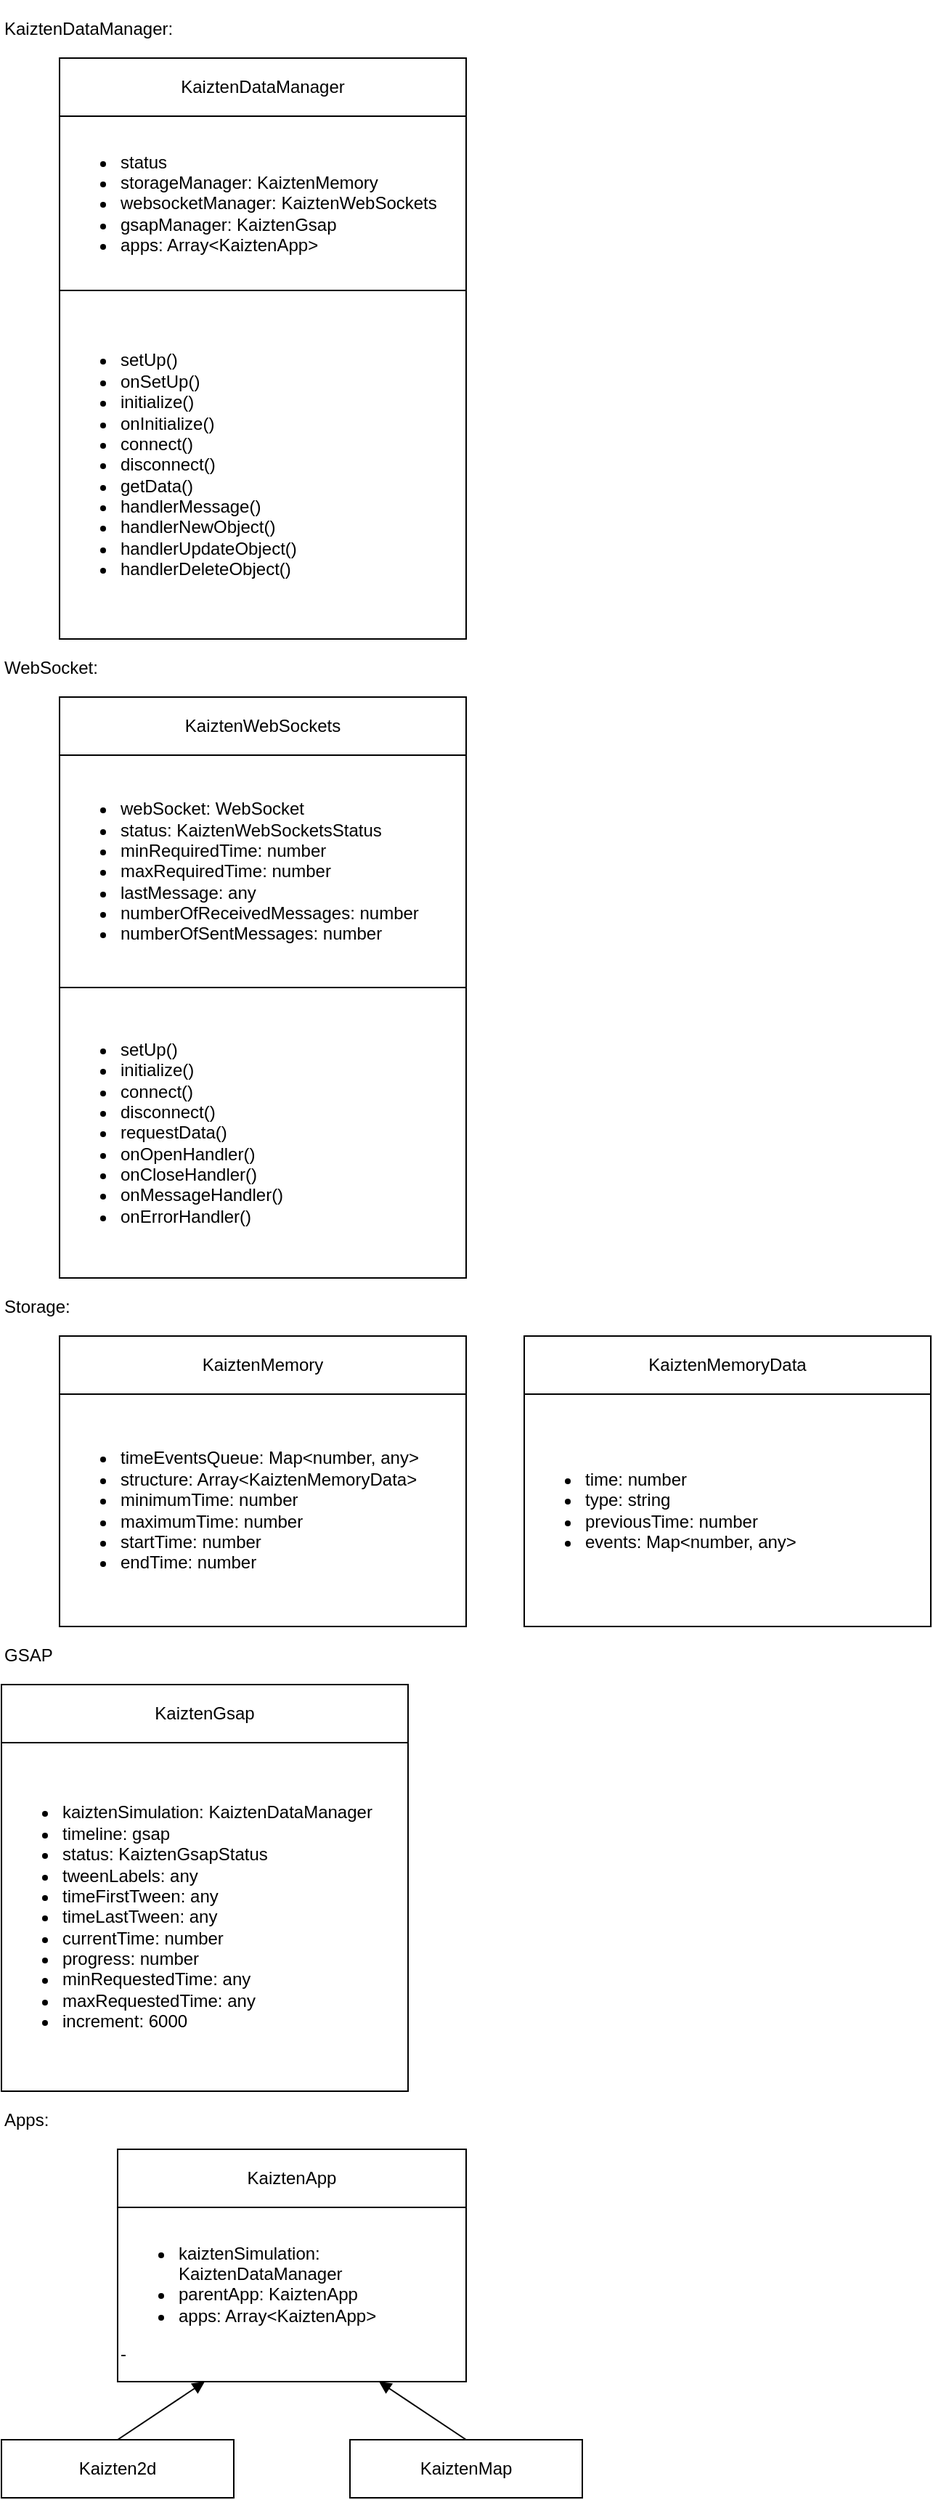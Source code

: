 <mxfile>
    <diagram name="classes" id="T04jiVfKLJ1x2FZM-1_Q">
        <mxGraphModel dx="733" dy="1458" grid="1" gridSize="10" guides="1" tooltips="1" connect="1" arrows="1" fold="1" page="1" pageScale="1" pageWidth="1100" pageHeight="850" math="0" shadow="0">
            <root>
                <mxCell id="FZ2FZ6DYbbDXQQriU7j4-0"/>
                <mxCell id="FZ2FZ6DYbbDXQQriU7j4-1" value="Main" style="" parent="FZ2FZ6DYbbDXQQriU7j4-0"/>
                <mxCell id="oTSn3qhex7sNqdMPgVfe-0" value="&lt;ul&gt;&lt;li&gt;kaiztenSimulation: KaiztenDataManager&lt;/li&gt;&lt;li&gt;parentApp: KaiztenApp&lt;/li&gt;&lt;li&gt;apps: Array&amp;lt;KaiztenApp&amp;gt;&lt;/li&gt;&lt;/ul&gt;-&amp;nbsp;" style="rounded=0;whiteSpace=wrap;html=1;align=left;" parent="FZ2FZ6DYbbDXQQriU7j4-1" vertex="1">
                    <mxGeometry x="80" y="1080" width="240" height="120" as="geometry"/>
                </mxCell>
                <mxCell id="oTSn3qhex7sNqdMPgVfe-4" value="KaiztenApp" style="rounded=0;whiteSpace=wrap;html=1;" parent="FZ2FZ6DYbbDXQQriU7j4-1" vertex="1">
                    <mxGeometry x="80" y="1040" width="240" height="40" as="geometry"/>
                </mxCell>
                <mxCell id="Q3b5Dak2PGNYaJwPYXiY-6" style="edgeStyle=none;html=1;exitX=0.5;exitY=0;exitDx=0;exitDy=0;entryX=0.75;entryY=1;entryDx=0;entryDy=0;endArrow=block;endFill=1;" parent="FZ2FZ6DYbbDXQQriU7j4-1" source="Q3b5Dak2PGNYaJwPYXiY-4" target="oTSn3qhex7sNqdMPgVfe-0" edge="1">
                    <mxGeometry relative="1" as="geometry"/>
                </mxCell>
                <mxCell id="Q3b5Dak2PGNYaJwPYXiY-4" value="KaiztenMap" style="rounded=0;whiteSpace=wrap;html=1;" parent="FZ2FZ6DYbbDXQQriU7j4-1" vertex="1">
                    <mxGeometry x="240" y="1240" width="160" height="40" as="geometry"/>
                </mxCell>
                <mxCell id="Q3b5Dak2PGNYaJwPYXiY-9" style="edgeStyle=none;html=1;exitX=0.5;exitY=0;exitDx=0;exitDy=0;entryX=0.25;entryY=1;entryDx=0;entryDy=0;endArrow=block;endFill=1;" parent="FZ2FZ6DYbbDXQQriU7j4-1" source="Q3b5Dak2PGNYaJwPYXiY-8" target="oTSn3qhex7sNqdMPgVfe-0" edge="1">
                    <mxGeometry relative="1" as="geometry"/>
                </mxCell>
                <mxCell id="Q3b5Dak2PGNYaJwPYXiY-8" value="Kaizten2d" style="rounded=0;whiteSpace=wrap;html=1;" parent="FZ2FZ6DYbbDXQQriU7j4-1" vertex="1">
                    <mxGeometry y="1240" width="160" height="40" as="geometry"/>
                </mxCell>
                <mxCell id="aJQR5nv6ZFt9ETLN0sHL-0" value="&lt;ul&gt;&lt;li&gt;status&lt;/li&gt;&lt;li&gt;storageManager: KaiztenMemory&lt;/li&gt;&lt;li&gt;websocketManager: KaiztenWebSockets&lt;/li&gt;&lt;li&gt;gsapManager: KaiztenGsap&lt;/li&gt;&lt;li&gt;apps: Array&amp;lt;KaiztenApp&amp;gt;&lt;/li&gt;&lt;/ul&gt;" style="rounded=0;whiteSpace=wrap;html=1;align=left;" parent="FZ2FZ6DYbbDXQQriU7j4-1" vertex="1">
                    <mxGeometry x="40" y="-360" width="280" height="120" as="geometry"/>
                </mxCell>
                <mxCell id="aJQR5nv6ZFt9ETLN0sHL-1" value="KaiztenDataManager" style="rounded=0;whiteSpace=wrap;html=1;" parent="FZ2FZ6DYbbDXQQriU7j4-1" vertex="1">
                    <mxGeometry x="40" y="-400" width="280" height="40" as="geometry"/>
                </mxCell>
                <mxCell id="8QDKgDCPJ21E1XgS_FQ2-0" value="&lt;ul&gt;&lt;li&gt;&lt;span style=&quot;background-color: initial;&quot;&gt;timeEventsQueue: Map&amp;lt;number, any&amp;gt;&lt;/span&gt;&lt;br&gt;&lt;/li&gt;&lt;li&gt;&lt;span style=&quot;background-color: initial;&quot;&gt;structure: Array&amp;lt;KaiztenMemoryData&amp;gt;&lt;/span&gt;&lt;/li&gt;&lt;li&gt;&lt;span style=&quot;background-color: initial;&quot;&gt;minimumTime: number&lt;/span&gt;&lt;/li&gt;&lt;li style=&quot;border-color: var(--border-color);&quot;&gt;&lt;span style=&quot;border-color: var(--border-color); background-color: initial;&quot;&gt;maximumTime: number&lt;/span&gt;&lt;/li&gt;&lt;li style=&quot;border-color: var(--border-color);&quot;&gt;&lt;span style=&quot;border-color: var(--border-color); background-color: initial;&quot;&gt;startTime: number&lt;/span&gt;&lt;/li&gt;&lt;li style=&quot;border-color: var(--border-color);&quot;&gt;&lt;span style=&quot;border-color: var(--border-color); background-color: initial;&quot;&gt;endTime: number&lt;/span&gt;&lt;/li&gt;&lt;/ul&gt;" style="rounded=0;whiteSpace=wrap;html=1;align=left;" parent="FZ2FZ6DYbbDXQQriU7j4-1" vertex="1">
                    <mxGeometry x="40" y="520" width="280" height="160" as="geometry"/>
                </mxCell>
                <mxCell id="8QDKgDCPJ21E1XgS_FQ2-1" value="KaiztenMemory" style="rounded=0;whiteSpace=wrap;html=1;" parent="FZ2FZ6DYbbDXQQriU7j4-1" vertex="1">
                    <mxGeometry x="40" y="480" width="280" height="40" as="geometry"/>
                </mxCell>
                <mxCell id="8QDKgDCPJ21E1XgS_FQ2-2" value="Storage:" style="text;html=1;strokeColor=none;fillColor=none;align=left;verticalAlign=middle;whiteSpace=wrap;rounded=0;" parent="FZ2FZ6DYbbDXQQriU7j4-1" vertex="1">
                    <mxGeometry y="440" width="200" height="40" as="geometry"/>
                </mxCell>
                <mxCell id="8QDKgDCPJ21E1XgS_FQ2-3" value="&lt;ul&gt;&lt;li&gt;time: number&lt;/li&gt;&lt;li&gt;type: string&lt;/li&gt;&lt;li&gt;previousTime: number&lt;/li&gt;&lt;li&gt;events: Map&amp;lt;number, any&amp;gt;&lt;/li&gt;&lt;/ul&gt;" style="rounded=0;whiteSpace=wrap;html=1;align=left;" parent="FZ2FZ6DYbbDXQQriU7j4-1" vertex="1">
                    <mxGeometry x="360" y="520" width="280" height="160" as="geometry"/>
                </mxCell>
                <mxCell id="8QDKgDCPJ21E1XgS_FQ2-4" value="KaiztenMemoryData" style="rounded=0;whiteSpace=wrap;html=1;" parent="FZ2FZ6DYbbDXQQriU7j4-1" vertex="1">
                    <mxGeometry x="360" y="480" width="280" height="40" as="geometry"/>
                </mxCell>
                <mxCell id="8QDKgDCPJ21E1XgS_FQ2-5" value="WebSocket:" style="text;html=1;strokeColor=none;fillColor=none;align=left;verticalAlign=middle;whiteSpace=wrap;rounded=0;" parent="FZ2FZ6DYbbDXQQriU7j4-1" vertex="1">
                    <mxGeometry width="200" height="40" as="geometry"/>
                </mxCell>
                <mxCell id="8QDKgDCPJ21E1XgS_FQ2-7" value="Apps:" style="text;html=1;strokeColor=none;fillColor=none;align=left;verticalAlign=middle;whiteSpace=wrap;rounded=0;" parent="FZ2FZ6DYbbDXQQriU7j4-1" vertex="1">
                    <mxGeometry y="1000" width="200" height="40" as="geometry"/>
                </mxCell>
                <mxCell id="7qwZFCp4uRThvjLnKtzu-0" value="&lt;ul&gt;&lt;li&gt;webSocket: WebSocket&lt;/li&gt;&lt;li&gt;status: KaiztenWebSocketsStatus&lt;/li&gt;&lt;li&gt;minRequiredTime: number&lt;/li&gt;&lt;li&gt;maxRequiredTime: number&lt;/li&gt;&lt;li&gt;lastMessage: any&lt;/li&gt;&lt;li&gt;numberOfReceivedMessages: number&lt;/li&gt;&lt;li&gt;numberOfSentMessages: number&lt;/li&gt;&lt;/ul&gt;" style="rounded=0;whiteSpace=wrap;html=1;align=left;" parent="FZ2FZ6DYbbDXQQriU7j4-1" vertex="1">
                    <mxGeometry x="40" y="80" width="280" height="160" as="geometry"/>
                </mxCell>
                <mxCell id="7qwZFCp4uRThvjLnKtzu-1" value="KaiztenWebSockets" style="rounded=0;whiteSpace=wrap;html=1;" parent="FZ2FZ6DYbbDXQQriU7j4-1" vertex="1">
                    <mxGeometry x="40" y="40" width="280" height="40" as="geometry"/>
                </mxCell>
                <mxCell id="0cZL7R6wZh2J8Kqb1ysJ-0" value="&lt;ul&gt;&lt;li&gt;setUp()&lt;/li&gt;&lt;li&gt;initialize()&lt;/li&gt;&lt;li&gt;connect()&lt;/li&gt;&lt;li&gt;disconnect()&lt;/li&gt;&lt;li&gt;requestData()&lt;/li&gt;&lt;li&gt;onOpenHandler()&lt;/li&gt;&lt;li&gt;onCloseHandler()&lt;/li&gt;&lt;li&gt;onMessageHandler()&lt;/li&gt;&lt;li&gt;onErrorHandler()&lt;/li&gt;&lt;/ul&gt;" style="rounded=0;whiteSpace=wrap;html=1;align=left;" parent="FZ2FZ6DYbbDXQQriU7j4-1" vertex="1">
                    <mxGeometry x="40" y="240" width="280" height="200" as="geometry"/>
                </mxCell>
                <mxCell id="A9pNXliypEvB8Hqt_SME-0" value="&lt;ul&gt;&lt;li&gt;setUp()&lt;/li&gt;&lt;li&gt;onSetUp()&lt;/li&gt;&lt;li&gt;initialize()&lt;/li&gt;&lt;li&gt;onInitialize()&lt;/li&gt;&lt;li&gt;connect()&lt;/li&gt;&lt;li&gt;disconnect()&lt;/li&gt;&lt;li&gt;getData()&lt;/li&gt;&lt;li&gt;handlerMessage()&lt;/li&gt;&lt;li&gt;handlerNewObject()&lt;/li&gt;&lt;li&gt;handlerUpdateObject()&lt;/li&gt;&lt;li&gt;handlerDeleteObject()&lt;/li&gt;&lt;/ul&gt;" style="rounded=0;whiteSpace=wrap;html=1;align=left;" parent="FZ2FZ6DYbbDXQQriU7j4-1" vertex="1">
                    <mxGeometry x="40" y="-240" width="280" height="240" as="geometry"/>
                </mxCell>
                <mxCell id="gu8q4O0BQ-qjl86mzqlC-0" value="KaiztenDataManager:" style="text;html=1;strokeColor=none;fillColor=none;align=left;verticalAlign=middle;whiteSpace=wrap;rounded=0;" parent="FZ2FZ6DYbbDXQQriU7j4-1" vertex="1">
                    <mxGeometry y="-440" width="200" height="40" as="geometry"/>
                </mxCell>
                <mxCell id="k-eQwrXxgW_FNznKDQwV-0" value="&lt;ul&gt;&lt;li&gt;kaiztenSimulation: KaiztenDataManager&lt;/li&gt;&lt;li&gt;timeline: gsap&lt;/li&gt;&lt;li&gt;status: KaiztenGsapStatus&lt;/li&gt;&lt;li&gt;tweenLabels: any&lt;/li&gt;&lt;li&gt;timeFirstTween: any&lt;/li&gt;&lt;li&gt;timeLastTween: any&lt;/li&gt;&lt;li&gt;currentTime: number&lt;/li&gt;&lt;li&gt;progress: number&lt;/li&gt;&lt;li&gt;minRequestedTime: any&lt;/li&gt;&lt;li&gt;maxRequestedTime: any&lt;/li&gt;&lt;li&gt;increment: 6000&lt;/li&gt;&lt;/ul&gt;" style="rounded=0;whiteSpace=wrap;html=1;align=left;" parent="FZ2FZ6DYbbDXQQriU7j4-1" vertex="1">
                    <mxGeometry y="760" width="280" height="240" as="geometry"/>
                </mxCell>
                <mxCell id="k-eQwrXxgW_FNznKDQwV-1" value="KaiztenGsap" style="rounded=0;whiteSpace=wrap;html=1;" parent="FZ2FZ6DYbbDXQQriU7j4-1" vertex="1">
                    <mxGeometry y="720" width="280" height="40" as="geometry"/>
                </mxCell>
                <mxCell id="k-eQwrXxgW_FNznKDQwV-2" value="GSAP" style="text;html=1;strokeColor=none;fillColor=none;align=left;verticalAlign=middle;whiteSpace=wrap;rounded=0;" parent="FZ2FZ6DYbbDXQQriU7j4-1" vertex="1">
                    <mxGeometry y="680" width="200" height="40" as="geometry"/>
                </mxCell>
            </root>
        </mxGraphModel>
    </diagram>
</mxfile>